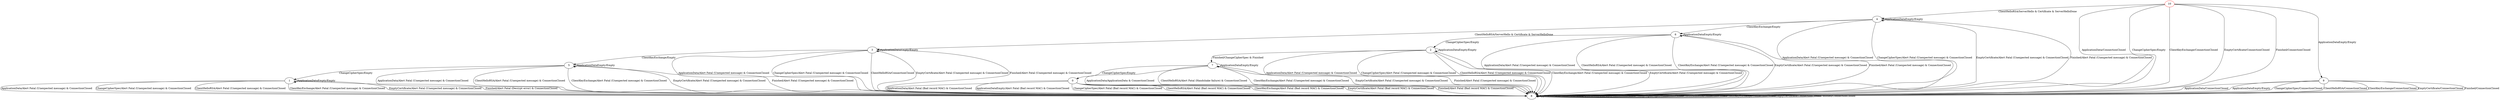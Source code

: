digraph {
10 [color="red"]
0
1
2
3
4
5
6
7
8
9
10 -> 8 [label="ApplicationData/ConnectionClosed"]
10 -> 9 [label="ApplicationDataEmpty/Empty"]
10 -> 8 [label="ChangeCipherSpec/Empty"]
10 -> 4 [label="ClientHelloRSA/ServerHello & Certificate & ServerHelloDone"]
10 -> 8 [label="ClientKeyExchange/ConnectionClosed"]
10 -> 8 [label="EmptyCertificate/ConnectionClosed"]
10 -> 8 [label="Finished/ConnectionClosed"]
0 -> 8 [label="ApplicationData/Alert Fatal (Bad record MAC) & ConnectionClosed"]
0 -> 8 [label="ApplicationDataEmpty/Alert Fatal (Bad record MAC) & ConnectionClosed"]
0 -> 8 [label="ChangeCipherSpec/Alert Fatal (Bad record MAC) & ConnectionClosed"]
0 -> 8 [label="ClientHelloRSA/Alert Fatal (Bad record MAC) & ConnectionClosed"]
0 -> 8 [label="ClientKeyExchange/Alert Fatal (Bad record MAC) & ConnectionClosed"]
0 -> 8 [label="EmptyCertificate/Alert Fatal (Bad record MAC) & ConnectionClosed"]
0 -> 8 [label="Finished/Alert Fatal (Bad record MAC) & ConnectionClosed"]
1 -> 8 [label="ApplicationData/Alert Fatal (Unexpected message) & ConnectionClosed"]
1 -> 1 [label="ApplicationDataEmpty/Empty"]
1 -> 8 [label="ChangeCipherSpec/Alert Fatal (Unexpected message) & ConnectionClosed"]
1 -> 8 [label="ClientHelloRSA/Alert Fatal (Unexpected message) & ConnectionClosed"]
1 -> 8 [label="ClientKeyExchange/Alert Fatal (Unexpected message) & ConnectionClosed"]
1 -> 8 [label="EmptyCertificate/Alert Fatal (Unexpected message) & ConnectionClosed"]
1 -> 8 [label="Finished/Alert Fatal (Decrypt error) & ConnectionClosed"]
2 -> 8 [label="ApplicationData/Alert Fatal (Unexpected message) & ConnectionClosed"]
2 -> 2 [label="ApplicationDataEmpty/Empty"]
2 -> 8 [label="ChangeCipherSpec/Alert Fatal (Unexpected message) & ConnectionClosed"]
2 -> 8 [label="ClientHelloRSA/Alert Fatal (Unexpected message) & ConnectionClosed"]
2 -> 8 [label="ClientKeyExchange/Alert Fatal (Unexpected message) & ConnectionClosed"]
2 -> 8 [label="EmptyCertificate/Alert Fatal (Unexpected message) & ConnectionClosed"]
2 -> 7 [label="Finished/ChangeCipherSpec & Finished"]
3 -> 8 [label="ApplicationData/Alert Fatal (Unexpected message) & ConnectionClosed"]
3 -> 3 [label="ApplicationDataEmpty/Empty"]
3 -> 8 [label="ChangeCipherSpec/Alert Fatal (Unexpected message) & ConnectionClosed"]
3 -> 8 [label="ClientHelloRSA/ConnectionClosed"]
3 -> 5 [label="ClientKeyExchange/Empty"]
3 -> 8 [label="EmptyCertificate/Alert Fatal (Unexpected message) & ConnectionClosed"]
3 -> 8 [label="Finished/Alert Fatal (Unexpected message) & ConnectionClosed"]
4 -> 8 [label="ApplicationData/Alert Fatal (Unexpected message) & ConnectionClosed"]
4 -> 4 [label="ApplicationDataEmpty/Empty"]
4 -> 8 [label="ChangeCipherSpec/Alert Fatal (Unexpected message) & ConnectionClosed"]
4 -> 3 [label="ClientHelloRSA/ServerHello & Certificate & ServerHelloDone"]
4 -> 6 [label="ClientKeyExchange/Empty"]
4 -> 8 [label="EmptyCertificate/Alert Fatal (Unexpected message) & ConnectionClosed"]
4 -> 8 [label="Finished/Alert Fatal (Unexpected message) & ConnectionClosed"]
5 -> 8 [label="ApplicationData/Alert Fatal (Unexpected message) & ConnectionClosed"]
5 -> 5 [label="ApplicationDataEmpty/Empty"]
5 -> 1 [label="ChangeCipherSpec/Empty"]
5 -> 8 [label="ClientHelloRSA/Alert Fatal (Unexpected message) & ConnectionClosed"]
5 -> 8 [label="ClientKeyExchange/Alert Fatal (Unexpected message) & ConnectionClosed"]
5 -> 8 [label="EmptyCertificate/Alert Fatal (Unexpected message) & ConnectionClosed"]
5 -> 8 [label="Finished/Alert Fatal (Unexpected message) & ConnectionClosed"]
6 -> 8 [label="ApplicationData/Alert Fatal (Unexpected message) & ConnectionClosed"]
6 -> 6 [label="ApplicationDataEmpty/Empty"]
6 -> 2 [label="ChangeCipherSpec/Empty"]
6 -> 8 [label="ClientHelloRSA/Alert Fatal (Unexpected message) & ConnectionClosed"]
6 -> 8 [label="ClientKeyExchange/Alert Fatal (Unexpected message) & ConnectionClosed"]
6 -> 8 [label="EmptyCertificate/Alert Fatal (Unexpected message) & ConnectionClosed"]
6 -> 8 [label="Finished/Alert Fatal (Unexpected message) & ConnectionClosed"]
7 -> 8 [label="ApplicationData/ApplicationData & ConnectionClosed"]
7 -> 7 [label="ApplicationDataEmpty/Empty"]
7 -> 0 [label="ChangeCipherSpec/Empty"]
7 -> 8 [label="ClientHelloRSA/Alert Fatal (Handshake failure) & ConnectionClosed"]
7 -> 8 [label="ClientKeyExchange/Alert Fatal (Unexpected message) & ConnectionClosed"]
7 -> 8 [label="EmptyCertificate/Alert Fatal (Unexpected message) & ConnectionClosed"]
7 -> 8 [label="Finished/Alert Fatal (Unexpected message) & ConnectionClosed"]
8 -> 8 [label="ApplicationData/ConnectionClosed"]
8 -> 8 [label="ApplicationDataEmpty/ConnectionClosed"]
8 -> 8 [label="ChangeCipherSpec/ConnectionClosed"]
8 -> 8 [label="ClientHelloRSA/ConnectionClosed"]
8 -> 8 [label="ClientKeyExchange/ConnectionClosed"]
8 -> 8 [label="EmptyCertificate/ConnectionClosed"]
8 -> 8 [label="Finished/ConnectionClosed"]
9 -> 8 [label="ApplicationData/ConnectionClosed"]
9 -> 8 [label="ApplicationDataEmpty/Empty"]
9 -> 8 [label="ChangeCipherSpec/ConnectionClosed"]
9 -> 8 [label="ClientHelloRSA/ConnectionClosed"]
9 -> 8 [label="ClientKeyExchange/ConnectionClosed"]
9 -> 8 [label="EmptyCertificate/ConnectionClosed"]
9 -> 8 [label="Finished/ConnectionClosed"]
}
